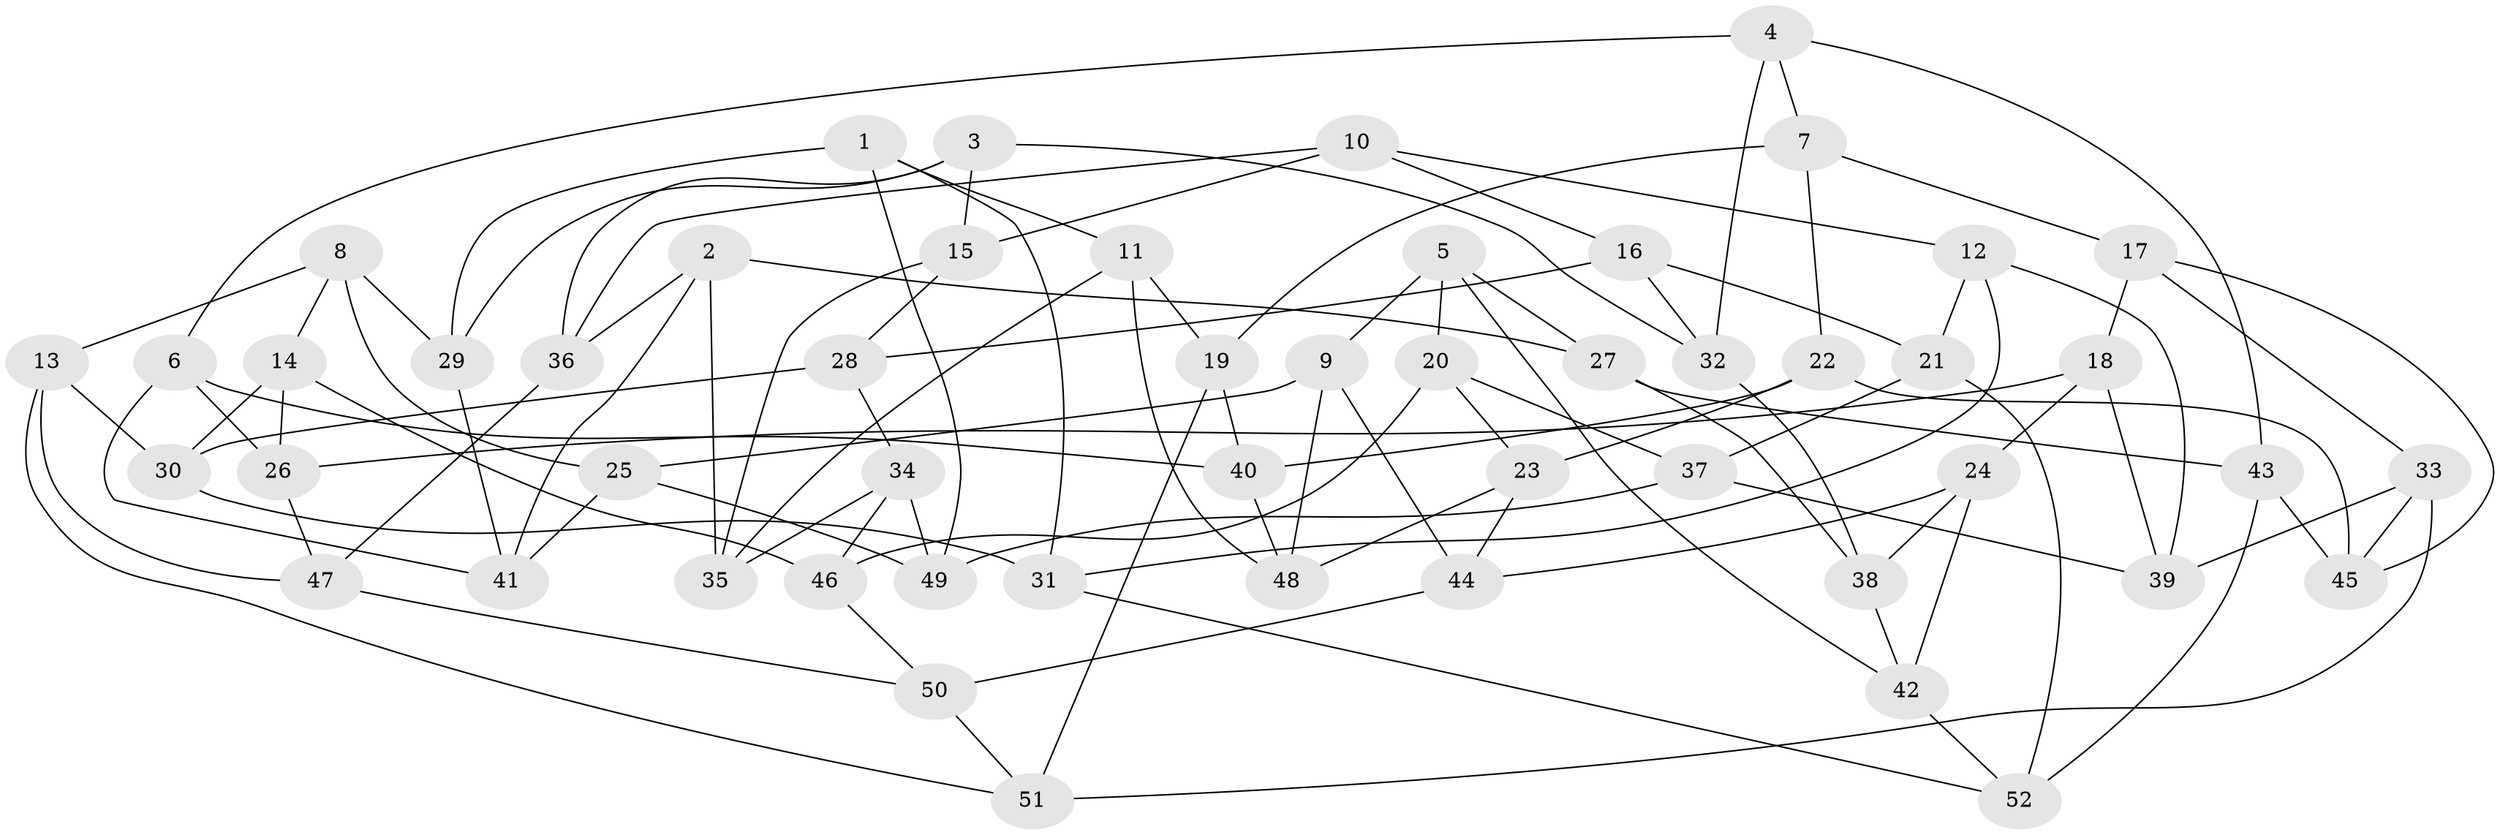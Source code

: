// coarse degree distribution, {4: 0.6451612903225806, 5: 0.12903225806451613, 7: 0.03225806451612903, 3: 0.06451612903225806, 2: 0.03225806451612903, 8: 0.03225806451612903, 9: 0.03225806451612903, 6: 0.03225806451612903}
// Generated by graph-tools (version 1.1) at 2025/01/03/04/25 22:01:40]
// undirected, 52 vertices, 104 edges
graph export_dot {
graph [start="1"]
  node [color=gray90,style=filled];
  1;
  2;
  3;
  4;
  5;
  6;
  7;
  8;
  9;
  10;
  11;
  12;
  13;
  14;
  15;
  16;
  17;
  18;
  19;
  20;
  21;
  22;
  23;
  24;
  25;
  26;
  27;
  28;
  29;
  30;
  31;
  32;
  33;
  34;
  35;
  36;
  37;
  38;
  39;
  40;
  41;
  42;
  43;
  44;
  45;
  46;
  47;
  48;
  49;
  50;
  51;
  52;
  1 -- 29;
  1 -- 31;
  1 -- 11;
  1 -- 49;
  2 -- 41;
  2 -- 35;
  2 -- 36;
  2 -- 27;
  3 -- 32;
  3 -- 29;
  3 -- 36;
  3 -- 15;
  4 -- 6;
  4 -- 32;
  4 -- 7;
  4 -- 43;
  5 -- 20;
  5 -- 42;
  5 -- 27;
  5 -- 9;
  6 -- 41;
  6 -- 26;
  6 -- 40;
  7 -- 22;
  7 -- 19;
  7 -- 17;
  8 -- 29;
  8 -- 13;
  8 -- 25;
  8 -- 14;
  9 -- 25;
  9 -- 44;
  9 -- 48;
  10 -- 16;
  10 -- 15;
  10 -- 12;
  10 -- 36;
  11 -- 48;
  11 -- 35;
  11 -- 19;
  12 -- 39;
  12 -- 31;
  12 -- 21;
  13 -- 51;
  13 -- 30;
  13 -- 47;
  14 -- 26;
  14 -- 30;
  14 -- 46;
  15 -- 28;
  15 -- 35;
  16 -- 28;
  16 -- 32;
  16 -- 21;
  17 -- 45;
  17 -- 18;
  17 -- 33;
  18 -- 39;
  18 -- 26;
  18 -- 24;
  19 -- 40;
  19 -- 51;
  20 -- 46;
  20 -- 37;
  20 -- 23;
  21 -- 37;
  21 -- 52;
  22 -- 45;
  22 -- 40;
  22 -- 23;
  23 -- 48;
  23 -- 44;
  24 -- 42;
  24 -- 38;
  24 -- 44;
  25 -- 49;
  25 -- 41;
  26 -- 47;
  27 -- 38;
  27 -- 43;
  28 -- 30;
  28 -- 34;
  29 -- 41;
  30 -- 31;
  31 -- 52;
  32 -- 38;
  33 -- 39;
  33 -- 51;
  33 -- 45;
  34 -- 49;
  34 -- 46;
  34 -- 35;
  36 -- 47;
  37 -- 49;
  37 -- 39;
  38 -- 42;
  40 -- 48;
  42 -- 52;
  43 -- 45;
  43 -- 52;
  44 -- 50;
  46 -- 50;
  47 -- 50;
  50 -- 51;
}
